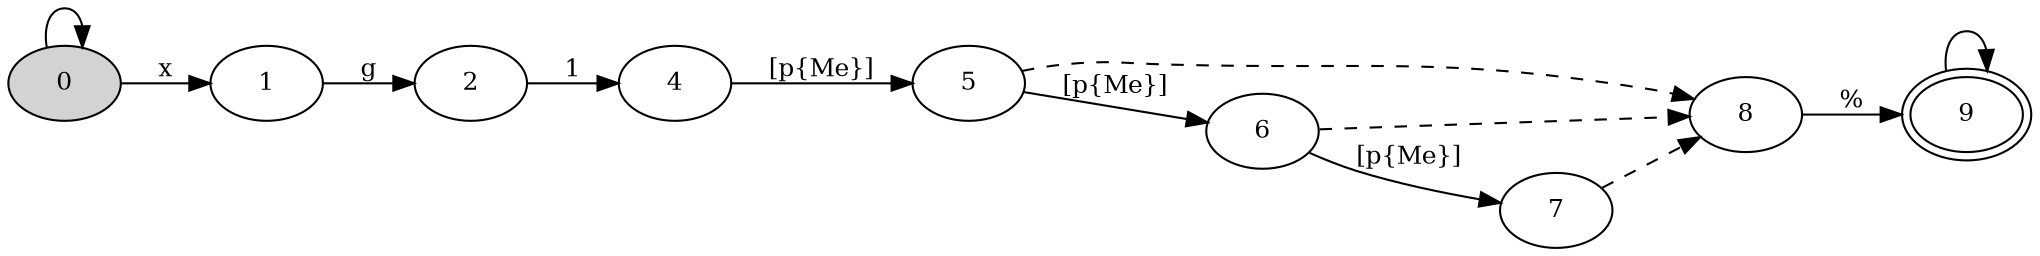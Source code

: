 digraph "SFA" {
rankdir=LR;

//Initial state
node [style = filled, shape = ellipse, peripheries = 1, fillcolor = "#d3d3d3ff", fontsize = 12]
0

//Final states
node [style = filled, shape = ellipse, peripheries = 2, fillcolor = white, fontsize = 12]
9

//Other states
node [style = filled, shape = ellipse, peripheries = 1, fillcolor = white, fontsize = 12]
1
2
8
4
5
6
7

//Transitions
0 -> 1 [label = "x", fontsize = 12 ];
0 -> 0 [label = "", fontsize = 12 ];
1 -> 2 [label = "g", fontsize = 12 ];
2 -> 4 [label = "1", fontsize = 12 ];
8 -> 9 [label = "%", fontsize = 12 ];
4 -> 5 [label = "[\p{Me}]", fontsize = 12 ];
5 -> 6 [label = "[\p{Me}]", fontsize = 12 ];
5 -> 8 [label = "", style = dashed, fontsize = 12 ];
6 -> 7 [label = "[\p{Me}]", fontsize = 12 ];
6 -> 8 [label = "", style = dashed, fontsize = 12 ];
7 -> 8 [label = "", style = dashed, fontsize = 12 ];
9 -> 9 [label = "", fontsize = 12 ];
}

